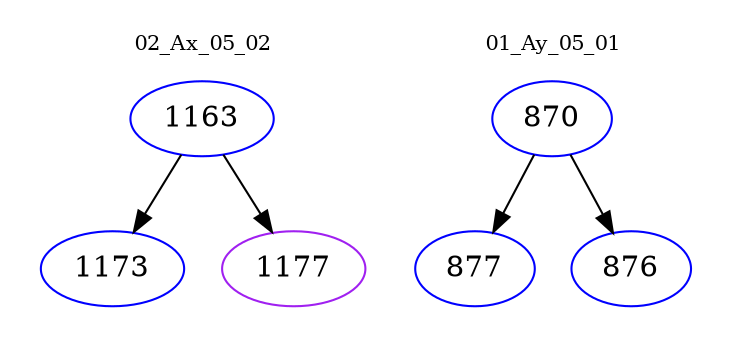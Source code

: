 digraph{
subgraph cluster_0 {
color = white
label = "02_Ax_05_02";
fontsize=10;
T0_1163 [label="1163", color="blue"]
T0_1163 -> T0_1173 [color="black"]
T0_1173 [label="1173", color="blue"]
T0_1163 -> T0_1177 [color="black"]
T0_1177 [label="1177", color="purple"]
}
subgraph cluster_1 {
color = white
label = "01_Ay_05_01";
fontsize=10;
T1_870 [label="870", color="blue"]
T1_870 -> T1_877 [color="black"]
T1_877 [label="877", color="blue"]
T1_870 -> T1_876 [color="black"]
T1_876 [label="876", color="blue"]
}
}
